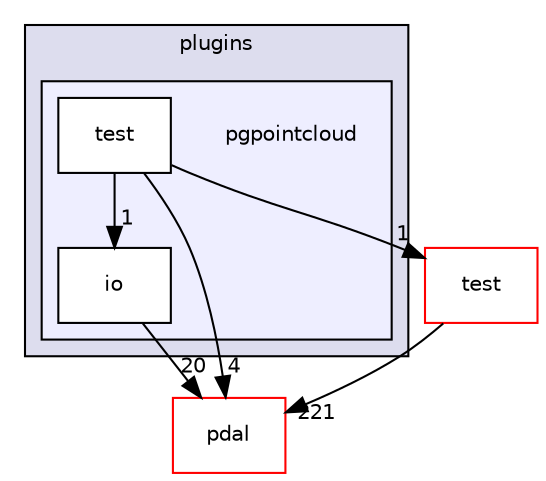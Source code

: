 digraph "pdal/plugins/pgpointcloud" {
  compound=true
  node [ fontsize="10", fontname="Helvetica"];
  edge [ labelfontsize="10", labelfontname="Helvetica"];
  subgraph clusterdir_afa3ef11413a136c9ba1f7af288efe0d {
    graph [ bgcolor="#ddddee", pencolor="black", label="plugins" fontname="Helvetica", fontsize="10", URL="dir_afa3ef11413a136c9ba1f7af288efe0d.html"]
  subgraph clusterdir_94af07efd44df52c3eaa62edaca52d1e {
    graph [ bgcolor="#eeeeff", pencolor="black", label="" URL="dir_94af07efd44df52c3eaa62edaca52d1e.html"];
    dir_94af07efd44df52c3eaa62edaca52d1e [shape=plaintext label="pgpointcloud"];
    dir_633bde2693689ed98e9fd54a54581617 [shape=box label="io" color="black" fillcolor="white" style="filled" URL="dir_633bde2693689ed98e9fd54a54581617.html"];
    dir_a4a1a7ce7d4b14367644fb3610398407 [shape=box label="test" color="black" fillcolor="white" style="filled" URL="dir_a4a1a7ce7d4b14367644fb3610398407.html"];
  }
  }
  dir_37e2adedb6e706efcbfadb5213756005 [shape=box label="pdal" fillcolor="white" style="filled" color="red" URL="dir_37e2adedb6e706efcbfadb5213756005.html"];
  dir_88aa5027650279860e272a4a9998da6e [shape=box label="test" fillcolor="white" style="filled" color="red" URL="dir_88aa5027650279860e272a4a9998da6e.html"];
  dir_a4a1a7ce7d4b14367644fb3610398407->dir_37e2adedb6e706efcbfadb5213756005 [headlabel="4", labeldistance=1.5 headhref="dir_000098_000050.html"];
  dir_a4a1a7ce7d4b14367644fb3610398407->dir_88aa5027650279860e272a4a9998da6e [headlabel="1", labeldistance=1.5 headhref="dir_000098_000012.html"];
  dir_a4a1a7ce7d4b14367644fb3610398407->dir_633bde2693689ed98e9fd54a54581617 [headlabel="1", labeldistance=1.5 headhref="dir_000098_000097.html"];
  dir_88aa5027650279860e272a4a9998da6e->dir_37e2adedb6e706efcbfadb5213756005 [headlabel="221", labeldistance=1.5 headhref="dir_000012_000050.html"];
  dir_633bde2693689ed98e9fd54a54581617->dir_37e2adedb6e706efcbfadb5213756005 [headlabel="20", labeldistance=1.5 headhref="dir_000097_000050.html"];
}

